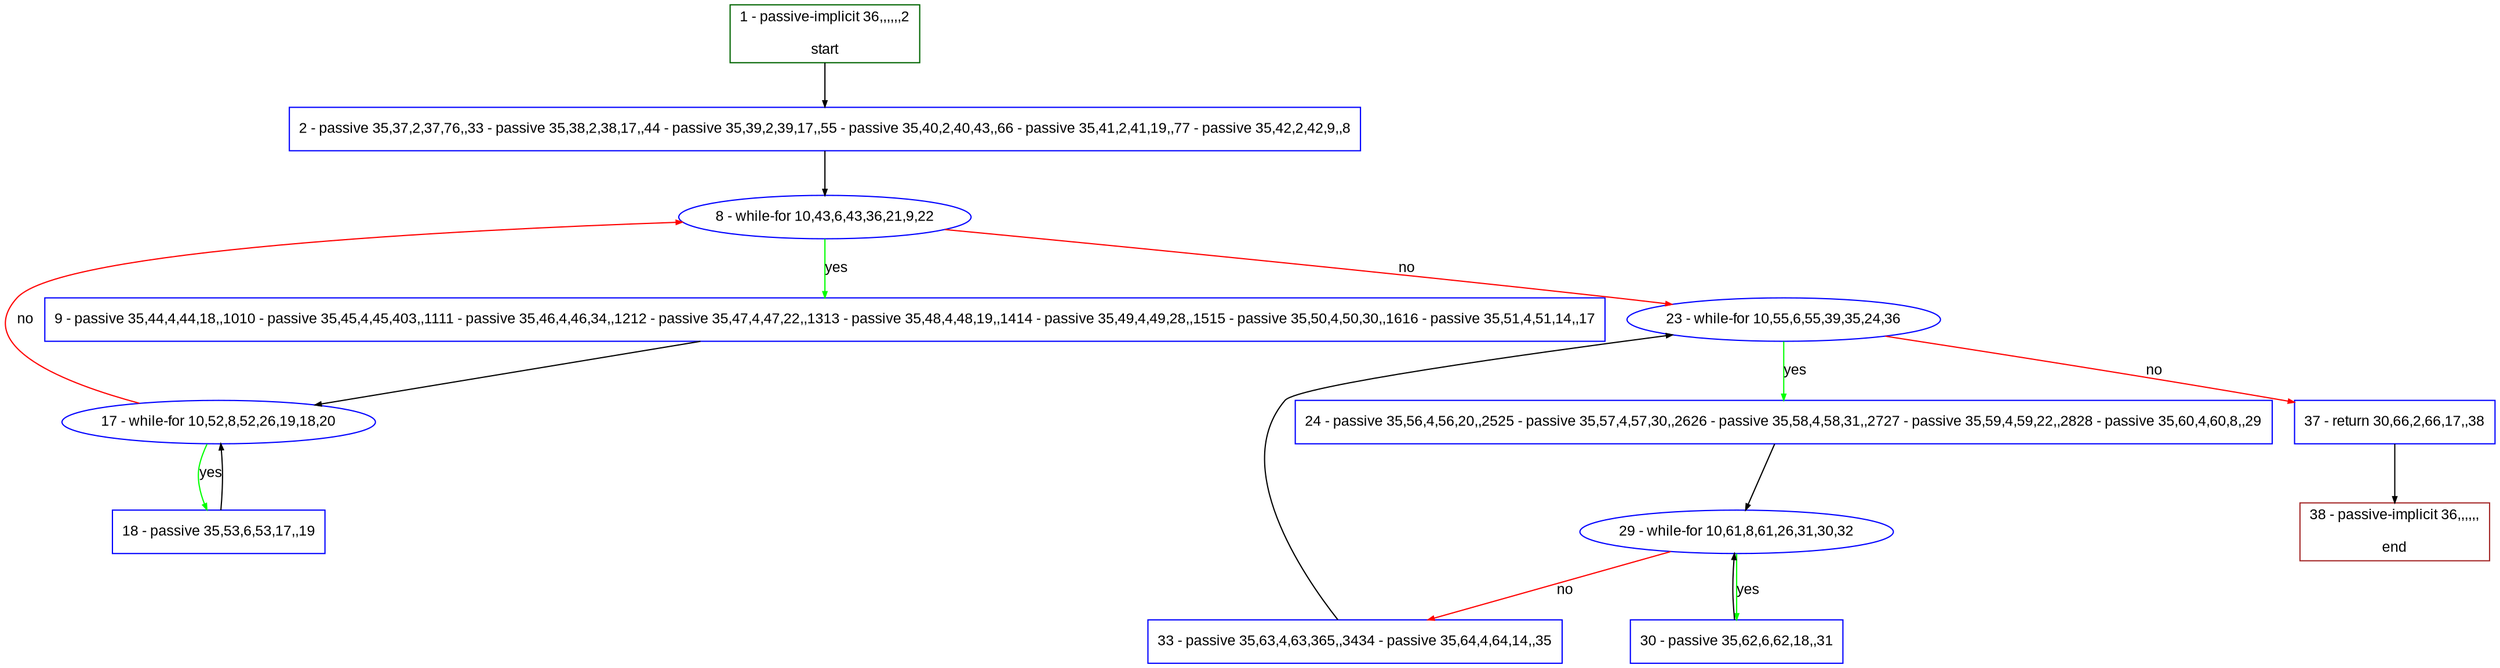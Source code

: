 digraph "" {
  graph [pack="true", label="", fontsize="12", packmode="clust", fontname="Arial", fillcolor="#FFFFCC", bgcolor="white", style="rounded,filled", compound="true"];
  node [node_initialized="no", label="", color="grey", fontsize="12", fillcolor="white", fontname="Arial", style="filled", shape="rectangle", compound="true", fixedsize="false"];
  edge [fontcolor="black", arrowhead="normal", arrowtail="none", arrowsize="0.5", ltail="", label="", color="black", fontsize="12", lhead="", fontname="Arial", dir="forward", compound="true"];
  __N1 [label="2 - passive 35,37,2,37,76,,33 - passive 35,38,2,38,17,,44 - passive 35,39,2,39,17,,55 - passive 35,40,2,40,43,,66 - passive 35,41,2,41,19,,77 - passive 35,42,2,42,9,,8", color="#0000ff", fillcolor="#ffffff", style="filled", shape="box"];
  __N2 [label="1 - passive-implicit 36,,,,,,2\n\nstart", color="#006400", fillcolor="#ffffff", style="filled", shape="box"];
  __N3 [label="8 - while-for 10,43,6,43,36,21,9,22", color="#0000ff", fillcolor="#ffffff", style="filled", shape="oval"];
  __N4 [label="9 - passive 35,44,4,44,18,,1010 - passive 35,45,4,45,403,,1111 - passive 35,46,4,46,34,,1212 - passive 35,47,4,47,22,,1313 - passive 35,48,4,48,19,,1414 - passive 35,49,4,49,28,,1515 - passive 35,50,4,50,30,,1616 - passive 35,51,4,51,14,,17", color="#0000ff", fillcolor="#ffffff", style="filled", shape="box"];
  __N5 [label="23 - while-for 10,55,6,55,39,35,24,36", color="#0000ff", fillcolor="#ffffff", style="filled", shape="oval"];
  __N6 [label="17 - while-for 10,52,8,52,26,19,18,20", color="#0000ff", fillcolor="#ffffff", style="filled", shape="oval"];
  __N7 [label="18 - passive 35,53,6,53,17,,19", color="#0000ff", fillcolor="#ffffff", style="filled", shape="box"];
  __N8 [label="24 - passive 35,56,4,56,20,,2525 - passive 35,57,4,57,30,,2626 - passive 35,58,4,58,31,,2727 - passive 35,59,4,59,22,,2828 - passive 35,60,4,60,8,,29", color="#0000ff", fillcolor="#ffffff", style="filled", shape="box"];
  __N9 [label="37 - return 30,66,2,66,17,,38", color="#0000ff", fillcolor="#ffffff", style="filled", shape="box"];
  __N10 [label="29 - while-for 10,61,8,61,26,31,30,32", color="#0000ff", fillcolor="#ffffff", style="filled", shape="oval"];
  __N11 [label="30 - passive 35,62,6,62,18,,31", color="#0000ff", fillcolor="#ffffff", style="filled", shape="box"];
  __N12 [label="33 - passive 35,63,4,63,365,,3434 - passive 35,64,4,64,14,,35", color="#0000ff", fillcolor="#ffffff", style="filled", shape="box"];
  __N13 [label="38 - passive-implicit 36,,,,,,\n\nend", color="#a52a2a", fillcolor="#ffffff", style="filled", shape="box"];
  __N2 -> __N1 [arrowhead="normal", arrowtail="none", color="#000000", label="", dir="forward"];
  __N1 -> __N3 [arrowhead="normal", arrowtail="none", color="#000000", label="", dir="forward"];
  __N3 -> __N4 [arrowhead="normal", arrowtail="none", color="#00ff00", label="yes", dir="forward"];
  __N3 -> __N5 [arrowhead="normal", arrowtail="none", color="#ff0000", label="no", dir="forward"];
  __N4 -> __N6 [arrowhead="normal", arrowtail="none", color="#000000", label="", dir="forward"];
  __N6 -> __N3 [arrowhead="normal", arrowtail="none", color="#ff0000", label="no", dir="forward"];
  __N6 -> __N7 [arrowhead="normal", arrowtail="none", color="#00ff00", label="yes", dir="forward"];
  __N7 -> __N6 [arrowhead="normal", arrowtail="none", color="#000000", label="", dir="forward"];
  __N5 -> __N8 [arrowhead="normal", arrowtail="none", color="#00ff00", label="yes", dir="forward"];
  __N5 -> __N9 [arrowhead="normal", arrowtail="none", color="#ff0000", label="no", dir="forward"];
  __N8 -> __N10 [arrowhead="normal", arrowtail="none", color="#000000", label="", dir="forward"];
  __N10 -> __N11 [arrowhead="normal", arrowtail="none", color="#00ff00", label="yes", dir="forward"];
  __N11 -> __N10 [arrowhead="normal", arrowtail="none", color="#000000", label="", dir="forward"];
  __N10 -> __N12 [arrowhead="normal", arrowtail="none", color="#ff0000", label="no", dir="forward"];
  __N12 -> __N5 [arrowhead="normal", arrowtail="none", color="#000000", label="", dir="forward"];
  __N9 -> __N13 [arrowhead="normal", arrowtail="none", color="#000000", label="", dir="forward"];
}
